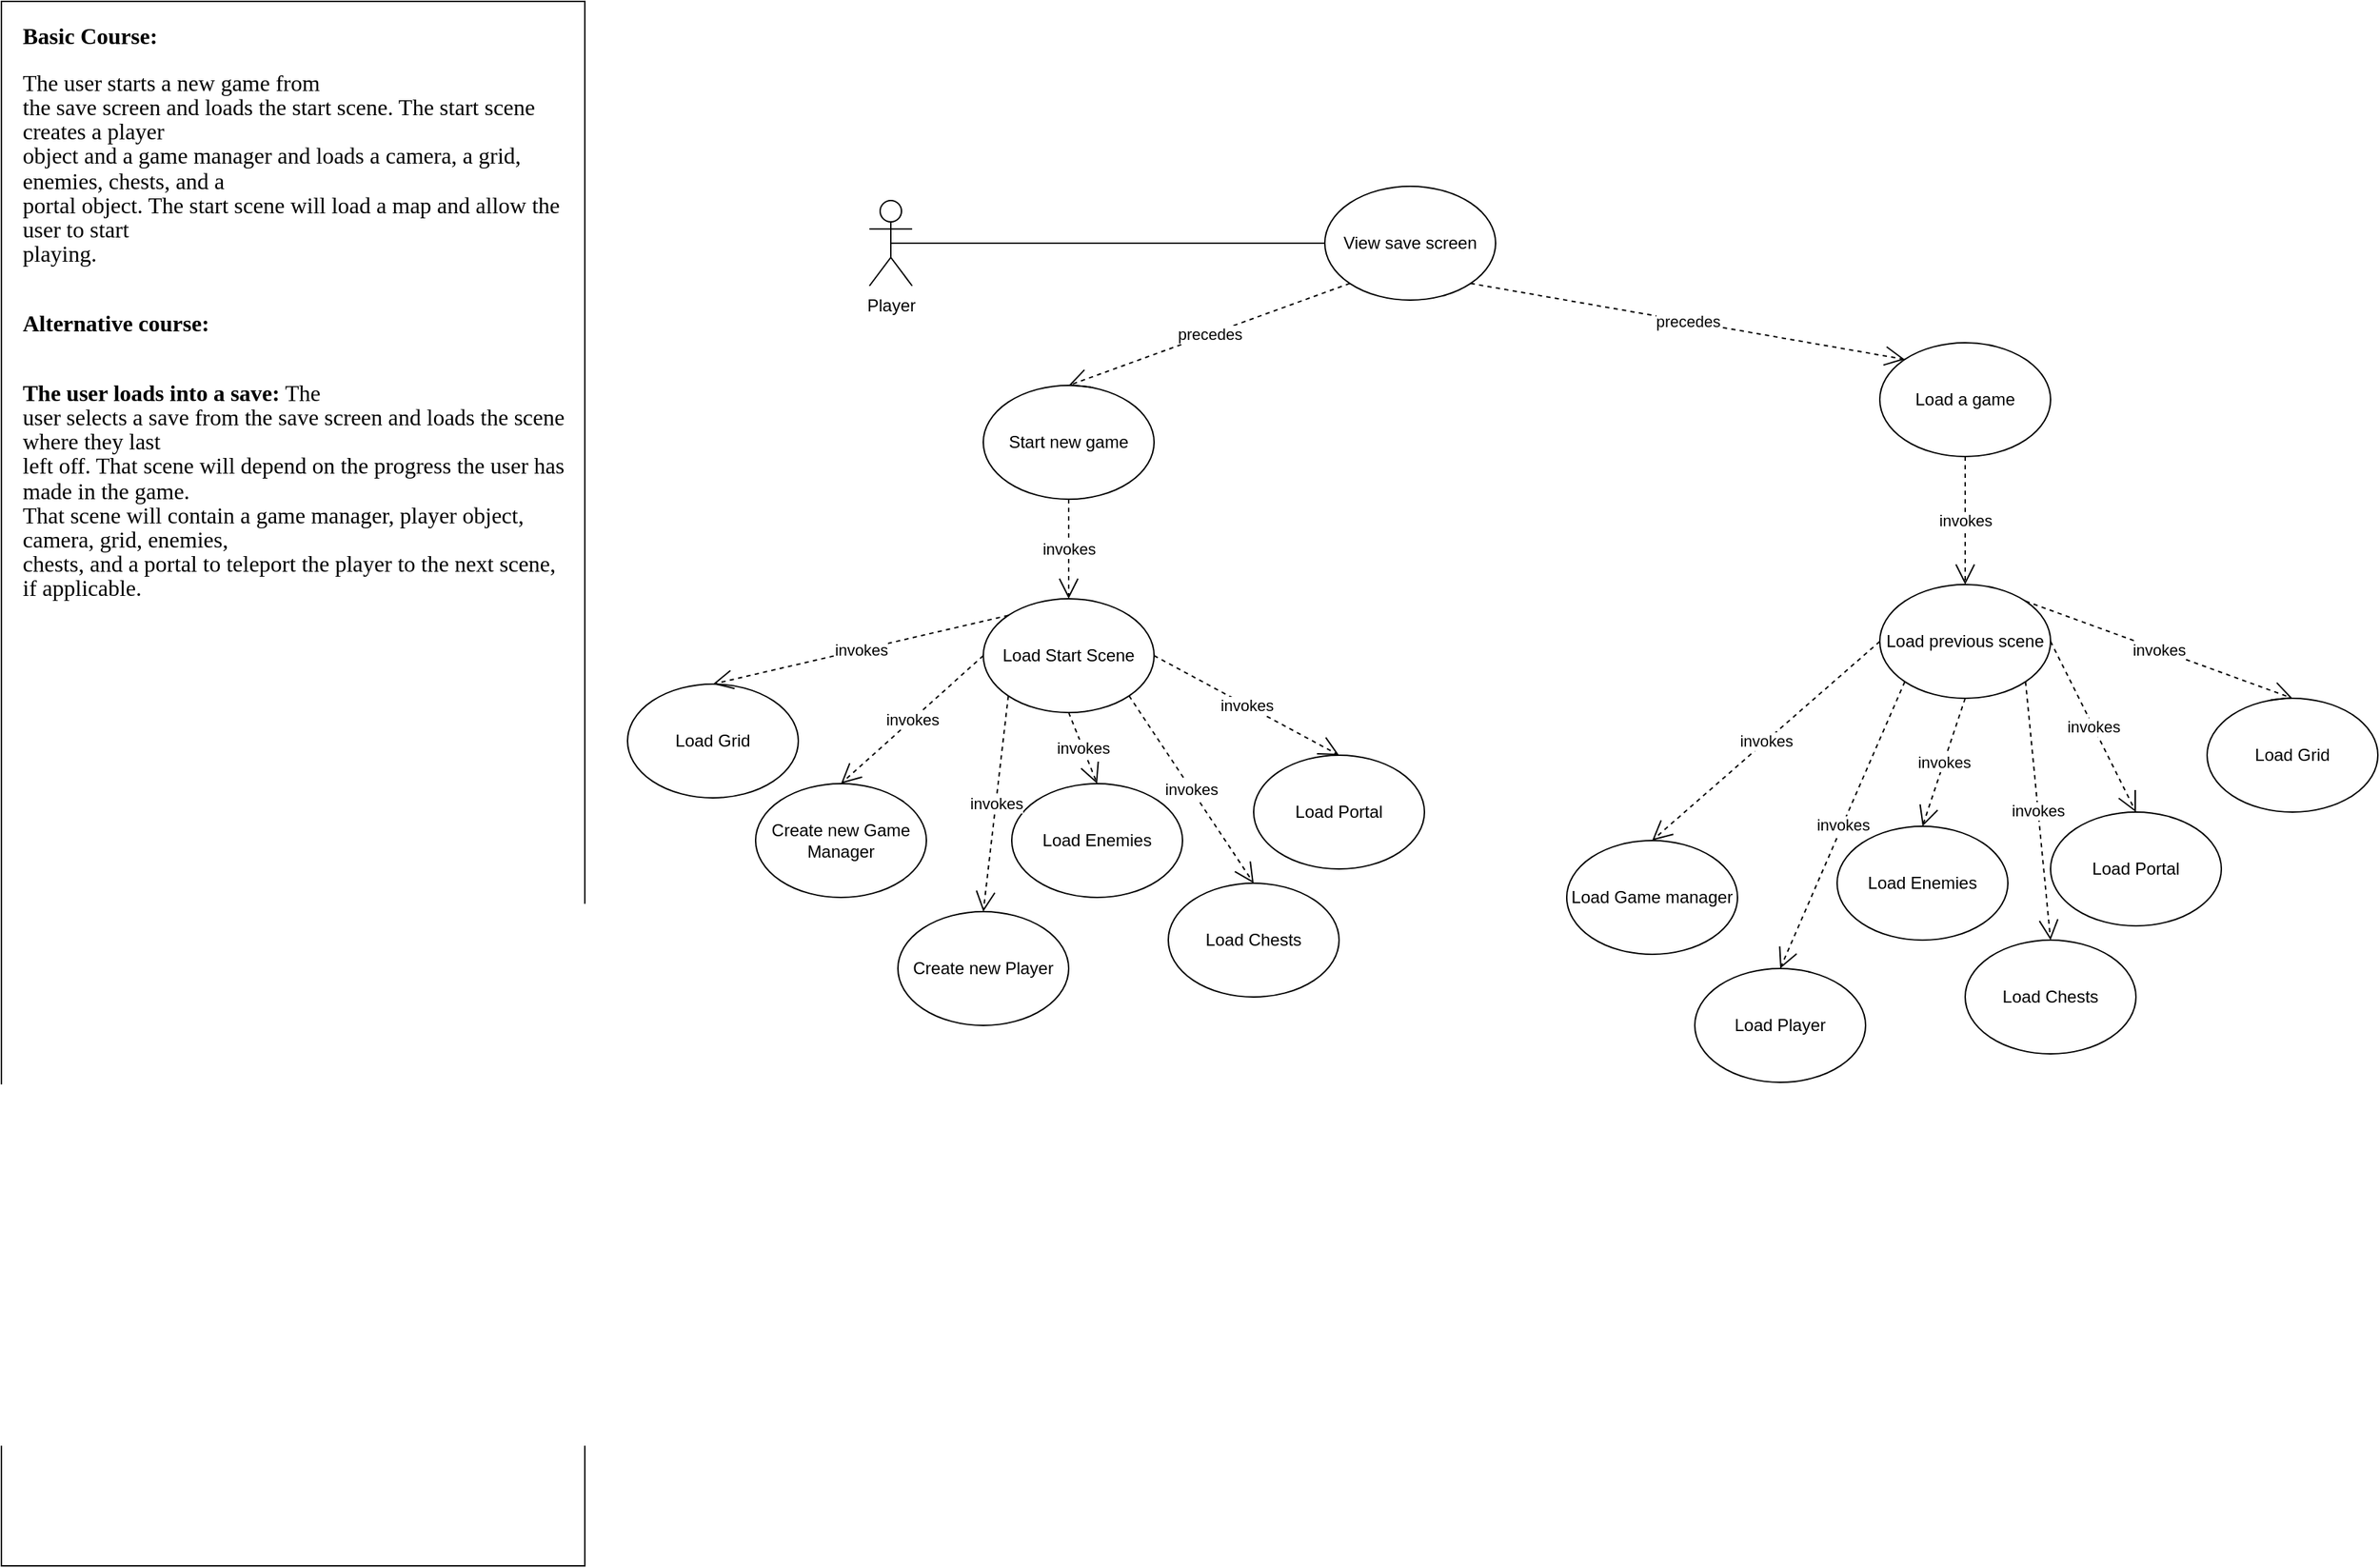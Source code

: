 <mxfile version="16.4.2" type="device"><diagram id="qWXjCo-BArpdB_Ha32zs" name="Page-1"><mxGraphModel dx="1422" dy="772" grid="1" gridSize="10" guides="1" tooltips="1" connect="1" arrows="1" fold="1" page="1" pageScale="1" pageWidth="850" pageHeight="1100" math="0" shadow="0"><root><mxCell id="0"/><mxCell id="1" parent="0"/><mxCell id="zT53hrcVwbxCQwq0oYBO-1" value="Player" style="shape=umlActor;verticalLabelPosition=bottom;verticalAlign=top;html=1;outlineConnect=0;" vertex="1" parent="1"><mxGeometry x="610" y="140" width="30" height="60" as="geometry"/></mxCell><mxCell id="zT53hrcVwbxCQwq0oYBO-2" value="View save screen" style="ellipse;whiteSpace=wrap;html=1;" vertex="1" parent="1"><mxGeometry x="930" y="130" width="120" height="80" as="geometry"/></mxCell><mxCell id="zT53hrcVwbxCQwq0oYBO-3" value="" style="endArrow=none;html=1;rounded=0;entryX=0;entryY=0.5;entryDx=0;entryDy=0;exitX=0.5;exitY=0.5;exitDx=0;exitDy=0;exitPerimeter=0;" edge="1" parent="1" source="zT53hrcVwbxCQwq0oYBO-1" target="zT53hrcVwbxCQwq0oYBO-2"><mxGeometry width="50" height="50" relative="1" as="geometry"><mxPoint x="930" y="420" as="sourcePoint"/><mxPoint x="980" y="370" as="targetPoint"/></mxGeometry></mxCell><mxCell id="zT53hrcVwbxCQwq0oYBO-5" value="Start new game" style="ellipse;whiteSpace=wrap;html=1;" vertex="1" parent="1"><mxGeometry x="690" y="270" width="120" height="80" as="geometry"/></mxCell><mxCell id="zT53hrcVwbxCQwq0oYBO-6" value="Load a game" style="ellipse;whiteSpace=wrap;html=1;" vertex="1" parent="1"><mxGeometry x="1320" y="240" width="120" height="80" as="geometry"/></mxCell><mxCell id="zT53hrcVwbxCQwq0oYBO-8" value="Load Start Scene" style="ellipse;whiteSpace=wrap;html=1;" vertex="1" parent="1"><mxGeometry x="690" y="420" width="120" height="80" as="geometry"/></mxCell><mxCell id="zT53hrcVwbxCQwq0oYBO-10" value="Create new Game Manager" style="ellipse;whiteSpace=wrap;html=1;" vertex="1" parent="1"><mxGeometry x="530" y="550" width="120" height="80" as="geometry"/></mxCell><mxCell id="zT53hrcVwbxCQwq0oYBO-11" value="Create new Player" style="ellipse;whiteSpace=wrap;html=1;" vertex="1" parent="1"><mxGeometry x="630" y="640" width="120" height="80" as="geometry"/></mxCell><mxCell id="zT53hrcVwbxCQwq0oYBO-12" value="Load Enemies" style="ellipse;whiteSpace=wrap;html=1;" vertex="1" parent="1"><mxGeometry x="710" y="550" width="120" height="80" as="geometry"/></mxCell><mxCell id="zT53hrcVwbxCQwq0oYBO-13" value="Load Chests" style="ellipse;whiteSpace=wrap;html=1;" vertex="1" parent="1"><mxGeometry x="820" y="620" width="120" height="80" as="geometry"/></mxCell><mxCell id="zT53hrcVwbxCQwq0oYBO-14" value="Load previous scene" style="ellipse;whiteSpace=wrap;html=1;" vertex="1" parent="1"><mxGeometry x="1320" y="410" width="120" height="80" as="geometry"/></mxCell><mxCell id="zT53hrcVwbxCQwq0oYBO-20" value="Load Portal" style="ellipse;whiteSpace=wrap;html=1;" vertex="1" parent="1"><mxGeometry x="880" y="530" width="120" height="80" as="geometry"/></mxCell><mxCell id="zT53hrcVwbxCQwq0oYBO-21" value="Load Game manager" style="ellipse;whiteSpace=wrap;html=1;" vertex="1" parent="1"><mxGeometry x="1100" y="590" width="120" height="80" as="geometry"/></mxCell><mxCell id="zT53hrcVwbxCQwq0oYBO-22" value="Load Player" style="ellipse;whiteSpace=wrap;html=1;" vertex="1" parent="1"><mxGeometry x="1190" y="680" width="120" height="80" as="geometry"/></mxCell><mxCell id="zT53hrcVwbxCQwq0oYBO-23" value="Load Enemies" style="ellipse;whiteSpace=wrap;html=1;" vertex="1" parent="1"><mxGeometry x="1290" y="580" width="120" height="80" as="geometry"/></mxCell><mxCell id="zT53hrcVwbxCQwq0oYBO-24" value="Load Chests" style="ellipse;whiteSpace=wrap;html=1;" vertex="1" parent="1"><mxGeometry x="1380" y="660" width="120" height="80" as="geometry"/></mxCell><mxCell id="zT53hrcVwbxCQwq0oYBO-25" value="Load Portal" style="ellipse;whiteSpace=wrap;html=1;" vertex="1" parent="1"><mxGeometry x="1440" y="570" width="120" height="80" as="geometry"/></mxCell><mxCell id="zT53hrcVwbxCQwq0oYBO-31" value="precedes" style="endArrow=open;endSize=12;dashed=1;html=1;rounded=0;exitX=0;exitY=1;exitDx=0;exitDy=0;entryX=0.5;entryY=0;entryDx=0;entryDy=0;" edge="1" parent="1" source="zT53hrcVwbxCQwq0oYBO-2" target="zT53hrcVwbxCQwq0oYBO-5"><mxGeometry width="160" relative="1" as="geometry"><mxPoint x="1030" y="330" as="sourcePoint"/><mxPoint x="1190" y="330" as="targetPoint"/></mxGeometry></mxCell><mxCell id="zT53hrcVwbxCQwq0oYBO-33" value="precedes" style="endArrow=open;endSize=12;dashed=1;html=1;rounded=0;exitX=1;exitY=1;exitDx=0;exitDy=0;entryX=0;entryY=0;entryDx=0;entryDy=0;" edge="1" parent="1" source="zT53hrcVwbxCQwq0oYBO-2" target="zT53hrcVwbxCQwq0oYBO-6"><mxGeometry width="160" relative="1" as="geometry"><mxPoint x="1040" y="270" as="sourcePoint"/><mxPoint x="842.426" y="341.716" as="targetPoint"/></mxGeometry></mxCell><mxCell id="zT53hrcVwbxCQwq0oYBO-34" value="invokes" style="endArrow=open;endSize=12;dashed=1;html=1;rounded=0;exitX=0.5;exitY=1;exitDx=0;exitDy=0;entryX=0.5;entryY=0;entryDx=0;entryDy=0;" edge="1" parent="1" source="zT53hrcVwbxCQwq0oYBO-5" target="zT53hrcVwbxCQwq0oYBO-8"><mxGeometry width="160" relative="1" as="geometry"><mxPoint x="950" y="310" as="sourcePoint"/><mxPoint x="752.426" y="381.716" as="targetPoint"/></mxGeometry></mxCell><mxCell id="zT53hrcVwbxCQwq0oYBO-35" value="invokes" style="endArrow=open;endSize=12;dashed=1;html=1;rounded=0;exitX=0.5;exitY=1;exitDx=0;exitDy=0;entryX=0.5;entryY=0;entryDx=0;entryDy=0;" edge="1" parent="1" source="zT53hrcVwbxCQwq0oYBO-8" target="zT53hrcVwbxCQwq0oYBO-12"><mxGeometry width="160" relative="1" as="geometry"><mxPoint x="890" y="390" as="sourcePoint"/><mxPoint x="692.426" y="461.716" as="targetPoint"/></mxGeometry></mxCell><mxCell id="zT53hrcVwbxCQwq0oYBO-37" value="invokes" style="endArrow=open;endSize=12;dashed=1;html=1;rounded=0;exitX=0;exitY=0.5;exitDx=0;exitDy=0;entryX=0.5;entryY=0;entryDx=0;entryDy=0;" edge="1" parent="1" source="zT53hrcVwbxCQwq0oYBO-8" target="zT53hrcVwbxCQwq0oYBO-10"><mxGeometry width="160" relative="1" as="geometry"><mxPoint x="970" y="330" as="sourcePoint"/><mxPoint x="600" y="550" as="targetPoint"/></mxGeometry></mxCell><mxCell id="zT53hrcVwbxCQwq0oYBO-38" value="invokes" style="endArrow=open;endSize=12;dashed=1;html=1;rounded=0;exitX=0;exitY=1;exitDx=0;exitDy=0;entryX=0.5;entryY=0;entryDx=0;entryDy=0;" edge="1" parent="1" source="zT53hrcVwbxCQwq0oYBO-8" target="zT53hrcVwbxCQwq0oYBO-11"><mxGeometry width="160" relative="1" as="geometry"><mxPoint x="980" y="340" as="sourcePoint"/><mxPoint x="782.426" y="411.716" as="targetPoint"/></mxGeometry></mxCell><mxCell id="zT53hrcVwbxCQwq0oYBO-39" value="invokes" style="endArrow=open;endSize=12;dashed=1;html=1;rounded=0;exitX=1;exitY=1;exitDx=0;exitDy=0;entryX=0.5;entryY=0;entryDx=0;entryDy=0;" edge="1" parent="1" source="zT53hrcVwbxCQwq0oYBO-8" target="zT53hrcVwbxCQwq0oYBO-13"><mxGeometry width="160" relative="1" as="geometry"><mxPoint x="990" y="350" as="sourcePoint"/><mxPoint x="792.426" y="421.716" as="targetPoint"/></mxGeometry></mxCell><mxCell id="zT53hrcVwbxCQwq0oYBO-40" value="invokes" style="endArrow=open;endSize=12;dashed=1;html=1;rounded=0;exitX=1;exitY=0.5;exitDx=0;exitDy=0;entryX=0.5;entryY=0;entryDx=0;entryDy=0;" edge="1" parent="1" source="zT53hrcVwbxCQwq0oYBO-8" target="zT53hrcVwbxCQwq0oYBO-20"><mxGeometry width="160" relative="1" as="geometry"><mxPoint x="1000" y="360" as="sourcePoint"/><mxPoint x="802" y="432" as="targetPoint"/></mxGeometry></mxCell><mxCell id="zT53hrcVwbxCQwq0oYBO-41" value="invokes" style="endArrow=open;endSize=12;dashed=1;html=1;rounded=0;exitX=1;exitY=0.5;exitDx=0;exitDy=0;entryX=0.5;entryY=0;entryDx=0;entryDy=0;" edge="1" parent="1" source="zT53hrcVwbxCQwq0oYBO-14" target="zT53hrcVwbxCQwq0oYBO-25"><mxGeometry width="160" relative="1" as="geometry"><mxPoint x="1010" y="370" as="sourcePoint"/><mxPoint x="812.426" y="441.716" as="targetPoint"/></mxGeometry></mxCell><mxCell id="zT53hrcVwbxCQwq0oYBO-42" value="invokes" style="endArrow=open;endSize=12;dashed=1;html=1;rounded=0;exitX=1;exitY=1;exitDx=0;exitDy=0;entryX=0.5;entryY=0;entryDx=0;entryDy=0;" edge="1" parent="1" source="zT53hrcVwbxCQwq0oYBO-14" target="zT53hrcVwbxCQwq0oYBO-24"><mxGeometry width="160" relative="1" as="geometry"><mxPoint x="1020" y="380" as="sourcePoint"/><mxPoint x="822.426" y="451.716" as="targetPoint"/></mxGeometry></mxCell><mxCell id="zT53hrcVwbxCQwq0oYBO-43" value="invokes" style="endArrow=open;endSize=12;dashed=1;html=1;rounded=0;exitX=0.5;exitY=1;exitDx=0;exitDy=0;entryX=0.5;entryY=0;entryDx=0;entryDy=0;" edge="1" parent="1" source="zT53hrcVwbxCQwq0oYBO-14" target="zT53hrcVwbxCQwq0oYBO-23"><mxGeometry width="160" relative="1" as="geometry"><mxPoint x="1030" y="390" as="sourcePoint"/><mxPoint x="832.426" y="461.716" as="targetPoint"/></mxGeometry></mxCell><mxCell id="zT53hrcVwbxCQwq0oYBO-44" value="invokes" style="endArrow=open;endSize=12;dashed=1;html=1;rounded=0;exitX=0;exitY=1;exitDx=0;exitDy=0;entryX=0.5;entryY=0;entryDx=0;entryDy=0;" edge="1" parent="1" source="zT53hrcVwbxCQwq0oYBO-14" target="zT53hrcVwbxCQwq0oYBO-22"><mxGeometry width="160" relative="1" as="geometry"><mxPoint x="1040" y="400" as="sourcePoint"/><mxPoint x="842.426" y="471.716" as="targetPoint"/></mxGeometry></mxCell><mxCell id="zT53hrcVwbxCQwq0oYBO-45" value="invokes" style="endArrow=open;endSize=12;dashed=1;html=1;rounded=0;exitX=0;exitY=0.5;exitDx=0;exitDy=0;entryX=0.5;entryY=0;entryDx=0;entryDy=0;" edge="1" parent="1" source="zT53hrcVwbxCQwq0oYBO-14" target="zT53hrcVwbxCQwq0oYBO-21"><mxGeometry width="160" relative="1" as="geometry"><mxPoint x="1050" y="410" as="sourcePoint"/><mxPoint x="852.426" y="481.716" as="targetPoint"/></mxGeometry></mxCell><mxCell id="zT53hrcVwbxCQwq0oYBO-46" value="invokes" style="endArrow=open;endSize=12;dashed=1;html=1;rounded=0;exitX=0.5;exitY=1;exitDx=0;exitDy=0;entryX=0.5;entryY=0;entryDx=0;entryDy=0;" edge="1" parent="1" source="zT53hrcVwbxCQwq0oYBO-6" target="zT53hrcVwbxCQwq0oYBO-14"><mxGeometry width="160" relative="1" as="geometry"><mxPoint x="1060" y="420" as="sourcePoint"/><mxPoint x="862.426" y="491.716" as="targetPoint"/></mxGeometry></mxCell><mxCell id="zT53hrcVwbxCQwq0oYBO-47" value="" style="rounded=0;whiteSpace=wrap;html=1;" vertex="1" parent="1"><mxGeometry width="410" height="1100" as="geometry"/></mxCell><mxCell id="zT53hrcVwbxCQwq0oYBO-48" value="&lt;h1 style=&quot;font-size: 16px ; line-height: 0&quot;&gt;&lt;p class=&quot;MsoNormal&quot;&gt;&lt;span style=&quot;line-height: 107%&quot;&gt;&lt;font style=&quot;font-size: 16px&quot; face=&quot;Verdana&quot;&gt;Basic Course:&lt;/font&gt;&lt;/span&gt;&lt;/p&gt;&lt;p class=&quot;MsoNormal&quot;&gt;&lt;span style=&quot;line-height: 107% ; font-weight: normal&quot;&gt;&lt;font style=&quot;font-size: 16px&quot; face=&quot;Verdana&quot;&gt;The user starts a new game from&lt;br&gt;the save screen and loads the start scene. The start scene creates a player&lt;br&gt;object and a game manager and loads a camera, a grid, enemies, chests, and a&lt;br&gt;portal object. The start scene will load a map and allow the user to start&lt;br&gt;playing.&lt;/font&gt;&lt;/span&gt;&lt;/p&gt;&lt;font style=&quot;font-weight: normal ; font-size: 16px&quot; face=&quot;Verdana&quot;&gt;&lt;br&gt;&lt;br&gt;&lt;/font&gt;&lt;p class=&quot;MsoNormal&quot;&gt;&lt;font style=&quot;font-size: 16px&quot; face=&quot;Verdana&quot;&gt;&lt;span style=&quot;line-height: 107%&quot;&gt;Alternative course:&lt;/span&gt;&lt;span style=&quot;line-height: 107% ; font-weight: normal ; line-height: 107%&quot;&gt;&lt;/span&gt;&lt;/font&gt;&lt;/p&gt;&lt;font style=&quot;font-weight: normal ; font-size: 16px&quot; face=&quot;Verdana&quot;&gt;&lt;br&gt;&lt;br&gt;&lt;/font&gt;&lt;p class=&quot;MsoNormal&quot;&gt;&lt;span style=&quot;line-height: 107%&quot;&gt;&lt;font face=&quot;Verdana&quot; style=&quot;font-size: 16px&quot;&gt;The user loads into a save:&lt;span style=&quot;font-weight: normal&quot;&gt; The&lt;/span&gt;&lt;br&gt;&lt;span style=&quot;font-weight: normal&quot;&gt;user selects a save from the save screen and loads the scene where they last&lt;/span&gt;&lt;br&gt;&lt;span style=&quot;font-weight: normal&quot;&gt;left off. That scene will depend on the progress the user has made in the game.&lt;/span&gt;&lt;br&gt;&lt;span style=&quot;font-weight: normal&quot;&gt;That scene will contain a game manager, player object, camera, grid, enemies,&lt;/span&gt;&lt;br&gt;&lt;span style=&quot;font-weight: normal&quot;&gt;chests, and a portal to teleport the player to the next scene, if applicable.&lt;/span&gt;&lt;/font&gt;&lt;font face=&quot;Calibri Light, sans-serif&quot;&gt;&lt;/font&gt;&lt;/span&gt;&lt;/p&gt;&lt;/h1&gt;" style="text;html=1;strokeColor=none;fillColor=none;spacing=5;spacingTop=-20;whiteSpace=wrap;overflow=hidden;rounded=0;" vertex="1" parent="1"><mxGeometry x="10" y="10" width="390" height="820" as="geometry"/></mxCell><mxCell id="zT53hrcVwbxCQwq0oYBO-49" value="Load Grid" style="ellipse;whiteSpace=wrap;html=1;" vertex="1" parent="1"><mxGeometry x="440" y="480" width="120" height="80" as="geometry"/></mxCell><mxCell id="zT53hrcVwbxCQwq0oYBO-50" value="Load Grid" style="ellipse;whiteSpace=wrap;html=1;" vertex="1" parent="1"><mxGeometry x="1550" y="490" width="120" height="80" as="geometry"/></mxCell><mxCell id="zT53hrcVwbxCQwq0oYBO-51" value="invokes" style="endArrow=open;endSize=12;dashed=1;html=1;rounded=0;exitX=0;exitY=0;exitDx=0;exitDy=0;entryX=0.5;entryY=0;entryDx=0;entryDy=0;" edge="1" parent="1" source="zT53hrcVwbxCQwq0oYBO-8" target="zT53hrcVwbxCQwq0oYBO-49"><mxGeometry width="160" relative="1" as="geometry"><mxPoint x="640" y="450" as="sourcePoint"/><mxPoint x="540" y="540" as="targetPoint"/></mxGeometry></mxCell><mxCell id="zT53hrcVwbxCQwq0oYBO-52" value="invokes" style="endArrow=open;endSize=12;dashed=1;html=1;rounded=0;exitX=1;exitY=0;exitDx=0;exitDy=0;entryX=0.5;entryY=0;entryDx=0;entryDy=0;" edge="1" parent="1" source="zT53hrcVwbxCQwq0oYBO-14" target="zT53hrcVwbxCQwq0oYBO-50"><mxGeometry width="160" relative="1" as="geometry"><mxPoint x="1050" y="430" as="sourcePoint"/><mxPoint x="950" y="520" as="targetPoint"/></mxGeometry></mxCell></root></mxGraphModel></diagram></mxfile>
